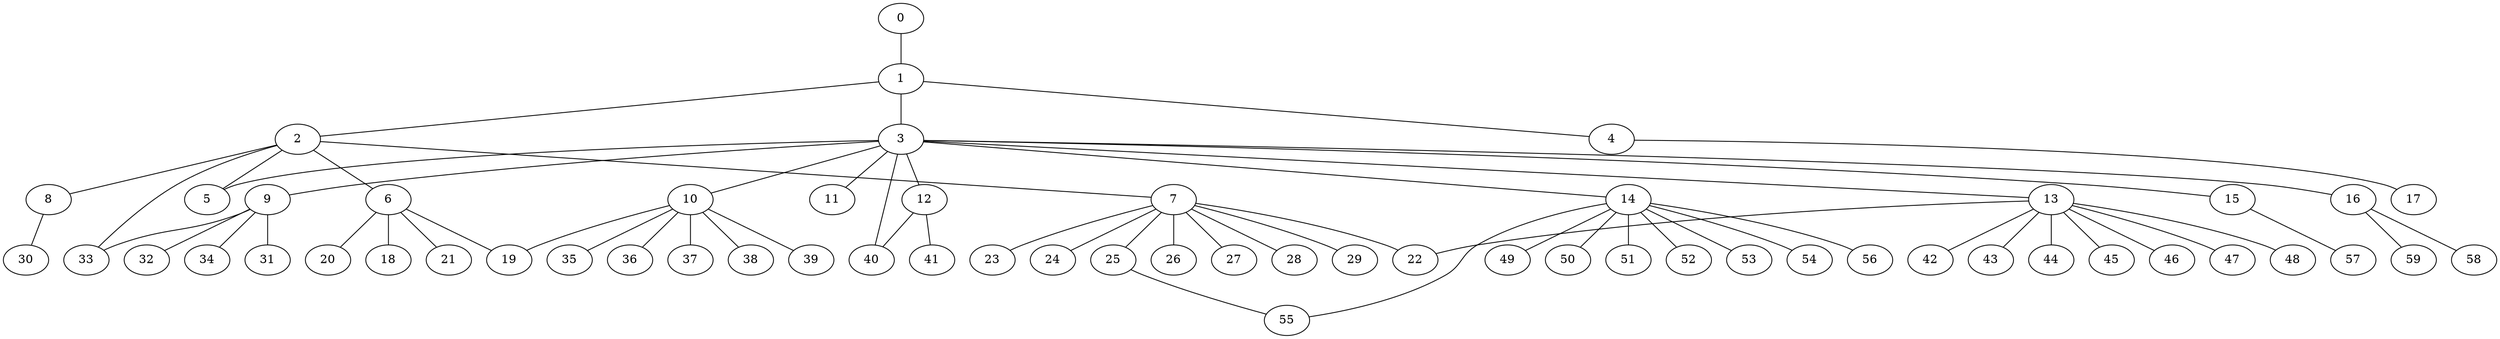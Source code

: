 
graph graphname {
    0 -- 1
1 -- 2
1 -- 3
1 -- 4
2 -- 8
2 -- 5
2 -- 6
2 -- 7
2 -- 33
3 -- 9
3 -- 10
3 -- 11
3 -- 12
3 -- 13
3 -- 14
3 -- 15
3 -- 16
3 -- 40
3 -- 5
4 -- 17
6 -- 19
6 -- 20
6 -- 18
6 -- 21
7 -- 22
7 -- 23
7 -- 24
7 -- 25
7 -- 26
7 -- 27
7 -- 28
7 -- 29
8 -- 30
9 -- 32
9 -- 33
9 -- 34
9 -- 31
10 -- 35
10 -- 36
10 -- 37
10 -- 38
10 -- 39
10 -- 19
12 -- 40
12 -- 41
13 -- 42
13 -- 43
13 -- 44
13 -- 45
13 -- 46
13 -- 47
13 -- 48
13 -- 22
14 -- 49
14 -- 50
14 -- 51
14 -- 52
14 -- 53
14 -- 54
14 -- 55
14 -- 56
15 -- 57
16 -- 59
16 -- 58
25 -- 55

}
